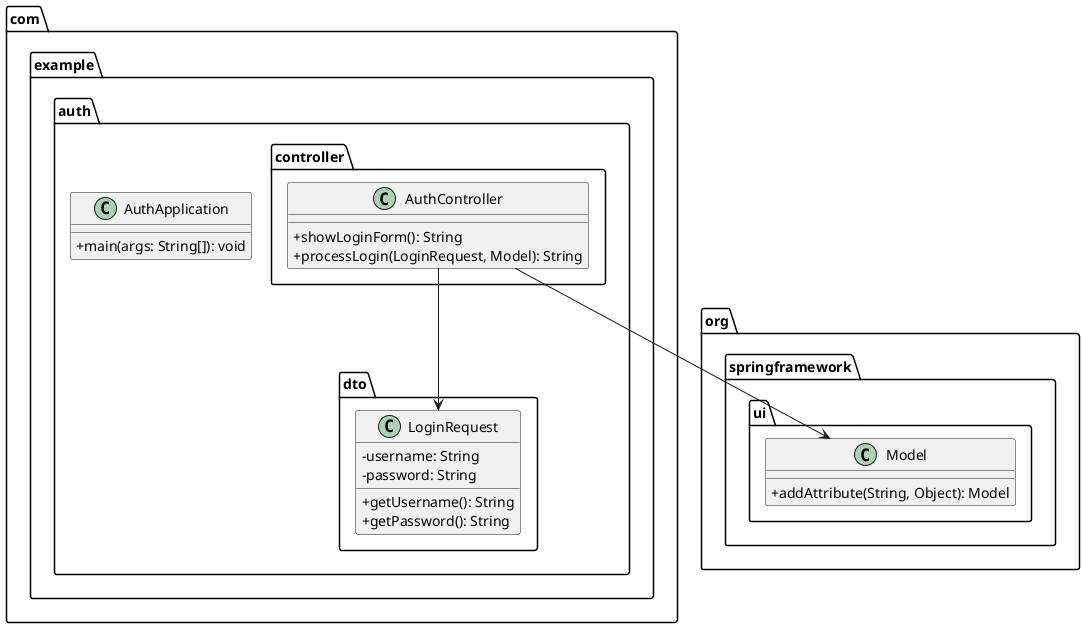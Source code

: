 @startuml
skinparam classAttributeIconSize 0

package "com.example.auth" {
  class AuthApplication {
    +main(args: String[]): void
  }
}

package "com.example.auth.controller" {
  class AuthController {
    +showLoginForm(): String
    +processLogin(LoginRequest, Model): String
  }
}

package "com.example.auth.dto" {
  class LoginRequest {
    -username: String
    -password: String
    +getUsername(): String
    +getPassword(): String
  }
}

package "org.springframework.ui" {
  class Model {
    +addAttribute(String, Object): Model
  }
}

AuthController --> LoginRequest
AuthController --> Model
@enduml
